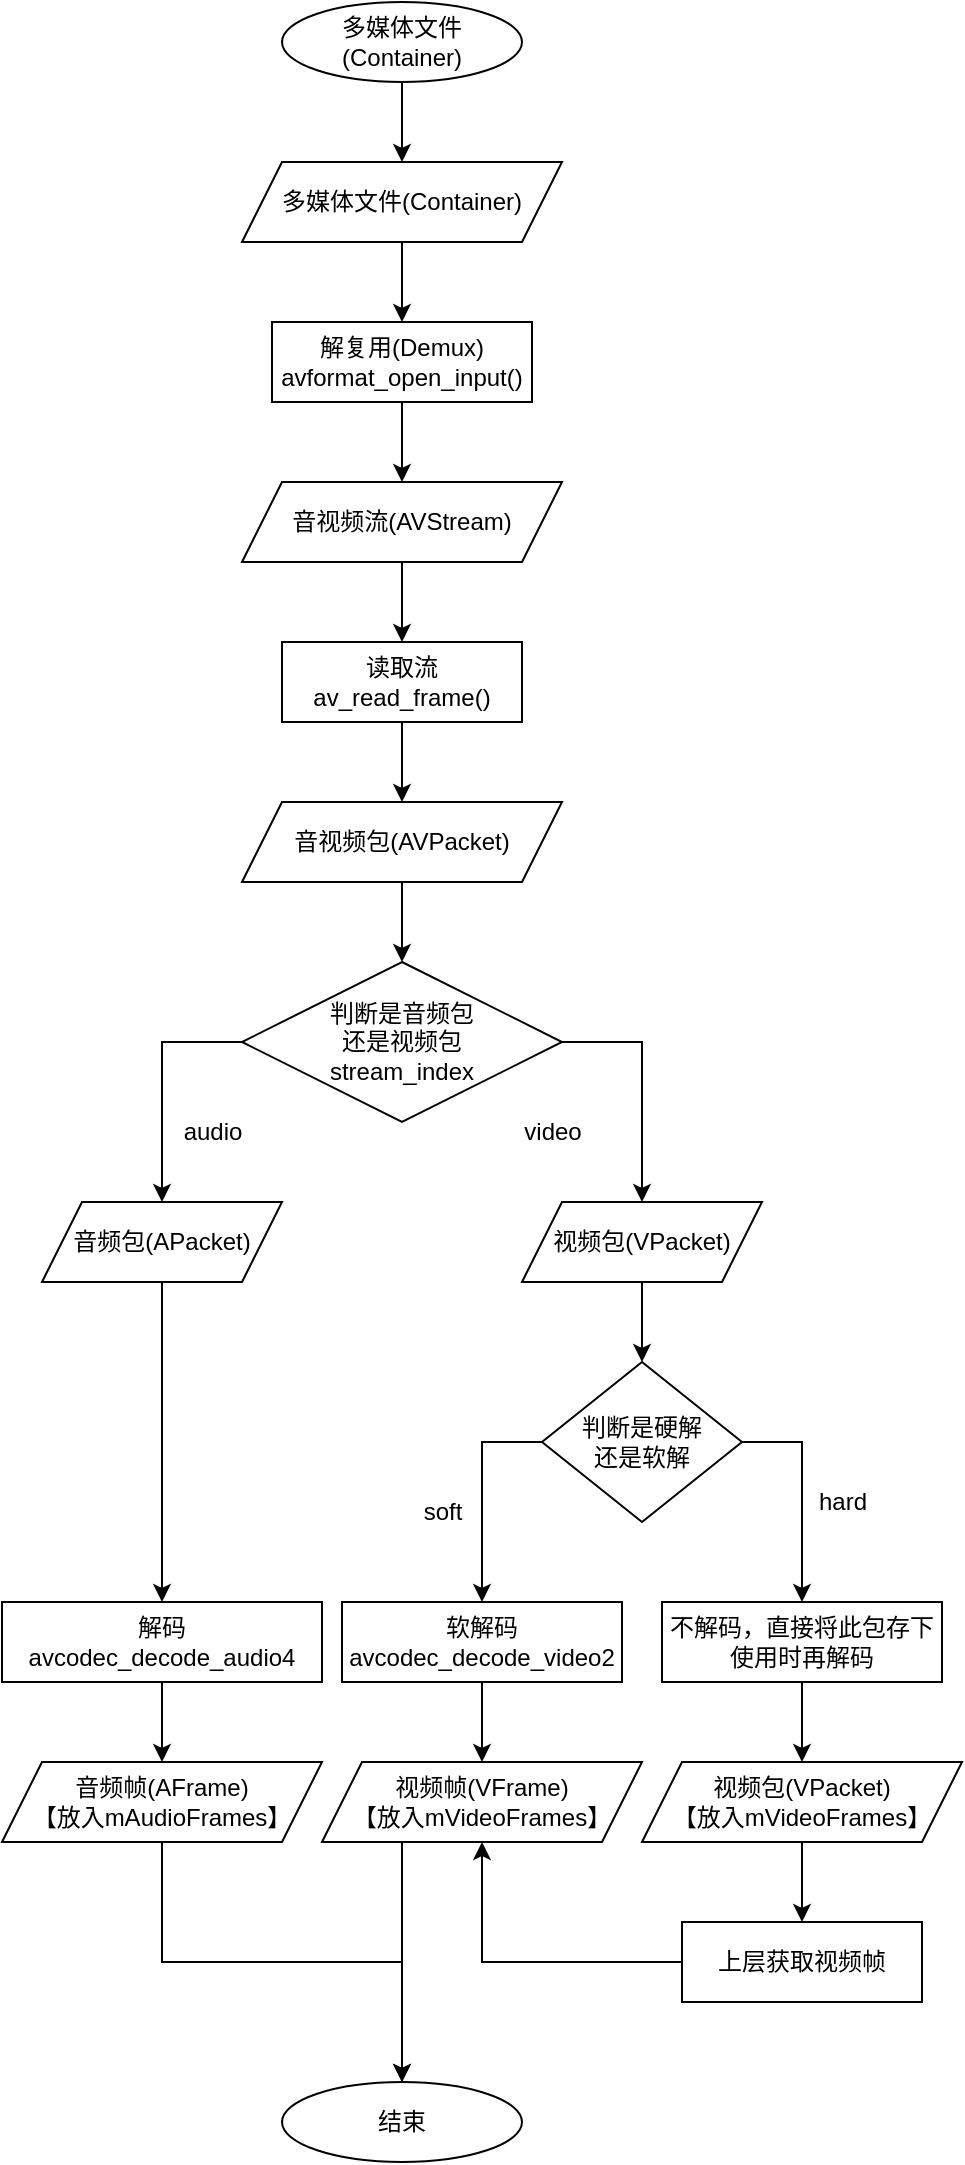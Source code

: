 <mxfile version="20.6.0" type="github">
  <diagram id="C5RBs43oDa-KdzZeNtuy" name="Page-1">
    <mxGraphModel dx="1375" dy="762" grid="1" gridSize="10" guides="1" tooltips="1" connect="1" arrows="1" fold="1" page="1" pageScale="1" pageWidth="827" pageHeight="1169" math="0" shadow="0">
      <root>
        <mxCell id="WIyWlLk6GJQsqaUBKTNV-0" />
        <mxCell id="WIyWlLk6GJQsqaUBKTNV-1" parent="WIyWlLk6GJQsqaUBKTNV-0" />
        <mxCell id="fRcir5-LAS78HHRanac3-45" style="edgeStyle=orthogonalEdgeStyle;rounded=0;orthogonalLoop=1;jettySize=auto;html=1;entryX=0.5;entryY=0;entryDx=0;entryDy=0;exitX=0.5;exitY=1;exitDx=0;exitDy=0;" edge="1" parent="WIyWlLk6GJQsqaUBKTNV-1" source="fRcir5-LAS78HHRanac3-72" target="fRcir5-LAS78HHRanac3-5">
          <mxGeometry relative="1" as="geometry">
            <mxPoint x="220" y="80" as="sourcePoint" />
          </mxGeometry>
        </mxCell>
        <mxCell id="fRcir5-LAS78HHRanac3-46" style="edgeStyle=orthogonalEdgeStyle;rounded=0;orthogonalLoop=1;jettySize=auto;html=1;entryX=0.5;entryY=0;entryDx=0;entryDy=0;" edge="1" parent="WIyWlLk6GJQsqaUBKTNV-1" source="fRcir5-LAS78HHRanac3-5" target="fRcir5-LAS78HHRanac3-6">
          <mxGeometry relative="1" as="geometry" />
        </mxCell>
        <mxCell id="fRcir5-LAS78HHRanac3-5" value="解复用(Demux)&lt;br&gt;avformat_open_input()" style="rounded=0;whiteSpace=wrap;html=1;" vertex="1" parent="WIyWlLk6GJQsqaUBKTNV-1">
          <mxGeometry x="175" y="160" width="130" height="40" as="geometry" />
        </mxCell>
        <mxCell id="fRcir5-LAS78HHRanac3-47" style="edgeStyle=orthogonalEdgeStyle;rounded=0;orthogonalLoop=1;jettySize=auto;html=1;entryX=0.5;entryY=0;entryDx=0;entryDy=0;" edge="1" parent="WIyWlLk6GJQsqaUBKTNV-1" source="fRcir5-LAS78HHRanac3-6" target="fRcir5-LAS78HHRanac3-9">
          <mxGeometry relative="1" as="geometry" />
        </mxCell>
        <mxCell id="fRcir5-LAS78HHRanac3-6" value="音视频流(AVStream)" style="shape=parallelogram;perimeter=parallelogramPerimeter;whiteSpace=wrap;html=1;fixedSize=1;" vertex="1" parent="WIyWlLk6GJQsqaUBKTNV-1">
          <mxGeometry x="160" y="240" width="160" height="40" as="geometry" />
        </mxCell>
        <mxCell id="fRcir5-LAS78HHRanac3-48" style="edgeStyle=orthogonalEdgeStyle;rounded=0;orthogonalLoop=1;jettySize=auto;html=1;entryX=0.5;entryY=0;entryDx=0;entryDy=0;" edge="1" parent="WIyWlLk6GJQsqaUBKTNV-1" source="fRcir5-LAS78HHRanac3-9" target="fRcir5-LAS78HHRanac3-11">
          <mxGeometry relative="1" as="geometry" />
        </mxCell>
        <mxCell id="fRcir5-LAS78HHRanac3-9" value="读取流&lt;br&gt;av_read_frame()" style="rounded=0;whiteSpace=wrap;html=1;" vertex="1" parent="WIyWlLk6GJQsqaUBKTNV-1">
          <mxGeometry x="180" y="320" width="120" height="40" as="geometry" />
        </mxCell>
        <mxCell id="fRcir5-LAS78HHRanac3-49" style="edgeStyle=orthogonalEdgeStyle;rounded=0;orthogonalLoop=1;jettySize=auto;html=1;entryX=0.5;entryY=0;entryDx=0;entryDy=0;" edge="1" parent="WIyWlLk6GJQsqaUBKTNV-1" source="fRcir5-LAS78HHRanac3-11" target="fRcir5-LAS78HHRanac3-13">
          <mxGeometry relative="1" as="geometry" />
        </mxCell>
        <mxCell id="fRcir5-LAS78HHRanac3-11" value="音视频包(AVPacket)" style="shape=parallelogram;perimeter=parallelogramPerimeter;whiteSpace=wrap;html=1;fixedSize=1;" vertex="1" parent="WIyWlLk6GJQsqaUBKTNV-1">
          <mxGeometry x="160" y="400" width="160" height="40" as="geometry" />
        </mxCell>
        <mxCell id="fRcir5-LAS78HHRanac3-50" style="edgeStyle=orthogonalEdgeStyle;rounded=0;orthogonalLoop=1;jettySize=auto;html=1;entryX=0.5;entryY=0;entryDx=0;entryDy=0;exitX=0;exitY=0.5;exitDx=0;exitDy=0;" edge="1" parent="WIyWlLk6GJQsqaUBKTNV-1" source="fRcir5-LAS78HHRanac3-13" target="fRcir5-LAS78HHRanac3-15">
          <mxGeometry relative="1" as="geometry" />
        </mxCell>
        <mxCell id="fRcir5-LAS78HHRanac3-51" style="edgeStyle=orthogonalEdgeStyle;rounded=0;orthogonalLoop=1;jettySize=auto;html=1;entryX=0.5;entryY=0;entryDx=0;entryDy=0;exitX=1;exitY=0.5;exitDx=0;exitDy=0;" edge="1" parent="WIyWlLk6GJQsqaUBKTNV-1" source="fRcir5-LAS78HHRanac3-13" target="fRcir5-LAS78HHRanac3-16">
          <mxGeometry relative="1" as="geometry" />
        </mxCell>
        <mxCell id="fRcir5-LAS78HHRanac3-13" value="判断是音频包&lt;br&gt;还是视频包&lt;br&gt;stream_index" style="rhombus;whiteSpace=wrap;html=1;" vertex="1" parent="WIyWlLk6GJQsqaUBKTNV-1">
          <mxGeometry x="160" y="480" width="160" height="80" as="geometry" />
        </mxCell>
        <mxCell id="fRcir5-LAS78HHRanac3-52" style="edgeStyle=orthogonalEdgeStyle;rounded=0;orthogonalLoop=1;jettySize=auto;html=1;entryX=0.5;entryY=0;entryDx=0;entryDy=0;" edge="1" parent="WIyWlLk6GJQsqaUBKTNV-1" source="fRcir5-LAS78HHRanac3-15" target="fRcir5-LAS78HHRanac3-20">
          <mxGeometry relative="1" as="geometry" />
        </mxCell>
        <mxCell id="fRcir5-LAS78HHRanac3-15" value="音频包(APacket)" style="shape=parallelogram;perimeter=parallelogramPerimeter;whiteSpace=wrap;html=1;fixedSize=1;" vertex="1" parent="WIyWlLk6GJQsqaUBKTNV-1">
          <mxGeometry x="60" y="600" width="120" height="40" as="geometry" />
        </mxCell>
        <mxCell id="fRcir5-LAS78HHRanac3-55" style="edgeStyle=orthogonalEdgeStyle;rounded=0;orthogonalLoop=1;jettySize=auto;html=1;entryX=0.5;entryY=0;entryDx=0;entryDy=0;" edge="1" parent="WIyWlLk6GJQsqaUBKTNV-1" source="fRcir5-LAS78HHRanac3-16" target="fRcir5-LAS78HHRanac3-26">
          <mxGeometry relative="1" as="geometry" />
        </mxCell>
        <mxCell id="fRcir5-LAS78HHRanac3-16" value="视频包(VPacket)" style="shape=parallelogram;perimeter=parallelogramPerimeter;whiteSpace=wrap;html=1;fixedSize=1;" vertex="1" parent="WIyWlLk6GJQsqaUBKTNV-1">
          <mxGeometry x="300" y="600" width="120" height="40" as="geometry" />
        </mxCell>
        <mxCell id="fRcir5-LAS78HHRanac3-53" style="edgeStyle=orthogonalEdgeStyle;rounded=0;orthogonalLoop=1;jettySize=auto;html=1;entryX=0.5;entryY=0;entryDx=0;entryDy=0;" edge="1" parent="WIyWlLk6GJQsqaUBKTNV-1" source="fRcir5-LAS78HHRanac3-20" target="fRcir5-LAS78HHRanac3-22">
          <mxGeometry relative="1" as="geometry" />
        </mxCell>
        <mxCell id="fRcir5-LAS78HHRanac3-20" value="解码&lt;br&gt;avcodec_decode_audio4" style="rounded=0;whiteSpace=wrap;html=1;" vertex="1" parent="WIyWlLk6GJQsqaUBKTNV-1">
          <mxGeometry x="40" y="800" width="160" height="40" as="geometry" />
        </mxCell>
        <mxCell id="fRcir5-LAS78HHRanac3-76" style="edgeStyle=orthogonalEdgeStyle;rounded=0;orthogonalLoop=1;jettySize=auto;html=1;entryX=0.5;entryY=0;entryDx=0;entryDy=0;" edge="1" parent="WIyWlLk6GJQsqaUBKTNV-1" source="fRcir5-LAS78HHRanac3-22" target="fRcir5-LAS78HHRanac3-70">
          <mxGeometry relative="1" as="geometry" />
        </mxCell>
        <mxCell id="fRcir5-LAS78HHRanac3-22" value="音频帧(AFrame)&lt;br&gt;【放入mAudioFrames】" style="shape=parallelogram;perimeter=parallelogramPerimeter;whiteSpace=wrap;html=1;fixedSize=1;" vertex="1" parent="WIyWlLk6GJQsqaUBKTNV-1">
          <mxGeometry x="40" y="880" width="160" height="40" as="geometry" />
        </mxCell>
        <mxCell id="fRcir5-LAS78HHRanac3-24" value="audio" style="text;html=1;align=center;verticalAlign=middle;resizable=0;points=[];autosize=1;strokeColor=none;fillColor=none;" vertex="1" parent="WIyWlLk6GJQsqaUBKTNV-1">
          <mxGeometry x="120" y="550" width="50" height="30" as="geometry" />
        </mxCell>
        <mxCell id="fRcir5-LAS78HHRanac3-25" value="video" style="text;html=1;align=center;verticalAlign=middle;resizable=0;points=[];autosize=1;strokeColor=none;fillColor=none;" vertex="1" parent="WIyWlLk6GJQsqaUBKTNV-1">
          <mxGeometry x="290" y="550" width="50" height="30" as="geometry" />
        </mxCell>
        <mxCell id="fRcir5-LAS78HHRanac3-57" style="edgeStyle=orthogonalEdgeStyle;rounded=0;orthogonalLoop=1;jettySize=auto;html=1;entryX=0.5;entryY=0;entryDx=0;entryDy=0;exitX=1;exitY=0.5;exitDx=0;exitDy=0;" edge="1" parent="WIyWlLk6GJQsqaUBKTNV-1" source="fRcir5-LAS78HHRanac3-26" target="fRcir5-LAS78HHRanac3-30">
          <mxGeometry relative="1" as="geometry" />
        </mxCell>
        <mxCell id="fRcir5-LAS78HHRanac3-62" style="edgeStyle=orthogonalEdgeStyle;rounded=0;orthogonalLoop=1;jettySize=auto;html=1;entryX=0.5;entryY=0;entryDx=0;entryDy=0;exitX=0;exitY=0.5;exitDx=0;exitDy=0;" edge="1" parent="WIyWlLk6GJQsqaUBKTNV-1" source="fRcir5-LAS78HHRanac3-26" target="fRcir5-LAS78HHRanac3-29">
          <mxGeometry relative="1" as="geometry" />
        </mxCell>
        <mxCell id="fRcir5-LAS78HHRanac3-26" value="判断是硬解&lt;br&gt;还是软解" style="rhombus;whiteSpace=wrap;html=1;" vertex="1" parent="WIyWlLk6GJQsqaUBKTNV-1">
          <mxGeometry x="310" y="680" width="100" height="80" as="geometry" />
        </mxCell>
        <mxCell id="fRcir5-LAS78HHRanac3-60" style="edgeStyle=orthogonalEdgeStyle;rounded=0;orthogonalLoop=1;jettySize=auto;html=1;entryX=0.5;entryY=0;entryDx=0;entryDy=0;" edge="1" parent="WIyWlLk6GJQsqaUBKTNV-1" source="fRcir5-LAS78HHRanac3-29" target="fRcir5-LAS78HHRanac3-35">
          <mxGeometry relative="1" as="geometry" />
        </mxCell>
        <mxCell id="fRcir5-LAS78HHRanac3-29" value="软解码&lt;br&gt;avcodec_decode_video2" style="rounded=0;whiteSpace=wrap;html=1;" vertex="1" parent="WIyWlLk6GJQsqaUBKTNV-1">
          <mxGeometry x="210" y="800" width="140" height="40" as="geometry" />
        </mxCell>
        <mxCell id="fRcir5-LAS78HHRanac3-58" style="edgeStyle=orthogonalEdgeStyle;rounded=0;orthogonalLoop=1;jettySize=auto;html=1;entryX=0.5;entryY=0;entryDx=0;entryDy=0;" edge="1" parent="WIyWlLk6GJQsqaUBKTNV-1" source="fRcir5-LAS78HHRanac3-30" target="fRcir5-LAS78HHRanac3-37">
          <mxGeometry relative="1" as="geometry" />
        </mxCell>
        <mxCell id="fRcir5-LAS78HHRanac3-30" value="不解码，直接将此包存下&lt;br&gt;使用时再解码" style="rounded=0;whiteSpace=wrap;html=1;" vertex="1" parent="WIyWlLk6GJQsqaUBKTNV-1">
          <mxGeometry x="370" y="800" width="140" height="40" as="geometry" />
        </mxCell>
        <mxCell id="fRcir5-LAS78HHRanac3-33" value="soft" style="text;html=1;align=center;verticalAlign=middle;resizable=0;points=[];autosize=1;strokeColor=none;fillColor=none;" vertex="1" parent="WIyWlLk6GJQsqaUBKTNV-1">
          <mxGeometry x="240" y="740" width="40" height="30" as="geometry" />
        </mxCell>
        <mxCell id="fRcir5-LAS78HHRanac3-75" style="edgeStyle=orthogonalEdgeStyle;rounded=0;orthogonalLoop=1;jettySize=auto;html=1;entryX=0.5;entryY=0;entryDx=0;entryDy=0;" edge="1" parent="WIyWlLk6GJQsqaUBKTNV-1" source="fRcir5-LAS78HHRanac3-35" target="fRcir5-LAS78HHRanac3-70">
          <mxGeometry relative="1" as="geometry">
            <Array as="points">
              <mxPoint x="240" y="950" />
              <mxPoint x="240" y="950" />
            </Array>
          </mxGeometry>
        </mxCell>
        <mxCell id="fRcir5-LAS78HHRanac3-35" value="视频帧(VFrame)&lt;br&gt;【放入mVideoFrames】" style="shape=parallelogram;perimeter=parallelogramPerimeter;whiteSpace=wrap;html=1;fixedSize=1;" vertex="1" parent="WIyWlLk6GJQsqaUBKTNV-1">
          <mxGeometry x="200" y="880" width="160" height="40" as="geometry" />
        </mxCell>
        <mxCell id="fRcir5-LAS78HHRanac3-59" style="edgeStyle=orthogonalEdgeStyle;rounded=0;orthogonalLoop=1;jettySize=auto;html=1;entryX=0.5;entryY=0;entryDx=0;entryDy=0;" edge="1" parent="WIyWlLk6GJQsqaUBKTNV-1" source="fRcir5-LAS78HHRanac3-37" target="fRcir5-LAS78HHRanac3-41">
          <mxGeometry relative="1" as="geometry" />
        </mxCell>
        <mxCell id="fRcir5-LAS78HHRanac3-37" value="视频包(VPacket)&lt;br&gt;【放入mVideoFrames】" style="shape=parallelogram;perimeter=parallelogramPerimeter;whiteSpace=wrap;html=1;fixedSize=1;" vertex="1" parent="WIyWlLk6GJQsqaUBKTNV-1">
          <mxGeometry x="360" y="880" width="160" height="40" as="geometry" />
        </mxCell>
        <mxCell id="fRcir5-LAS78HHRanac3-44" style="edgeStyle=orthogonalEdgeStyle;rounded=0;orthogonalLoop=1;jettySize=auto;html=1;entryX=0.5;entryY=1;entryDx=0;entryDy=0;" edge="1" parent="WIyWlLk6GJQsqaUBKTNV-1" source="fRcir5-LAS78HHRanac3-41" target="fRcir5-LAS78HHRanac3-35">
          <mxGeometry relative="1" as="geometry">
            <mxPoint x="440" y="1000" as="targetPoint" />
            <Array as="points">
              <mxPoint x="280" y="980" />
            </Array>
          </mxGeometry>
        </mxCell>
        <mxCell id="fRcir5-LAS78HHRanac3-41" value="上层获取视频帧" style="rounded=0;whiteSpace=wrap;html=1;" vertex="1" parent="WIyWlLk6GJQsqaUBKTNV-1">
          <mxGeometry x="380" y="960" width="120" height="40" as="geometry" />
        </mxCell>
        <mxCell id="fRcir5-LAS78HHRanac3-73" style="edgeStyle=orthogonalEdgeStyle;rounded=0;orthogonalLoop=1;jettySize=auto;html=1;entryX=0.5;entryY=0;entryDx=0;entryDy=0;" edge="1" parent="WIyWlLk6GJQsqaUBKTNV-1" source="fRcir5-LAS78HHRanac3-69" target="fRcir5-LAS78HHRanac3-72">
          <mxGeometry relative="1" as="geometry" />
        </mxCell>
        <mxCell id="fRcir5-LAS78HHRanac3-69" value="多媒体文件(Container)" style="ellipse;whiteSpace=wrap;html=1;" vertex="1" parent="WIyWlLk6GJQsqaUBKTNV-1">
          <mxGeometry x="180" width="120" height="40" as="geometry" />
        </mxCell>
        <mxCell id="fRcir5-LAS78HHRanac3-70" value="结束" style="ellipse;whiteSpace=wrap;html=1;" vertex="1" parent="WIyWlLk6GJQsqaUBKTNV-1">
          <mxGeometry x="180" y="1040" width="120" height="40" as="geometry" />
        </mxCell>
        <mxCell id="fRcir5-LAS78HHRanac3-72" value="多媒体文件(Container)" style="shape=parallelogram;perimeter=parallelogramPerimeter;whiteSpace=wrap;html=1;fixedSize=1;" vertex="1" parent="WIyWlLk6GJQsqaUBKTNV-1">
          <mxGeometry x="160" y="80" width="160" height="40" as="geometry" />
        </mxCell>
        <mxCell id="fRcir5-LAS78HHRanac3-74" value="hard" style="text;html=1;align=center;verticalAlign=middle;resizable=0;points=[];autosize=1;strokeColor=none;fillColor=none;" vertex="1" parent="WIyWlLk6GJQsqaUBKTNV-1">
          <mxGeometry x="435" y="735" width="50" height="30" as="geometry" />
        </mxCell>
      </root>
    </mxGraphModel>
  </diagram>
</mxfile>
